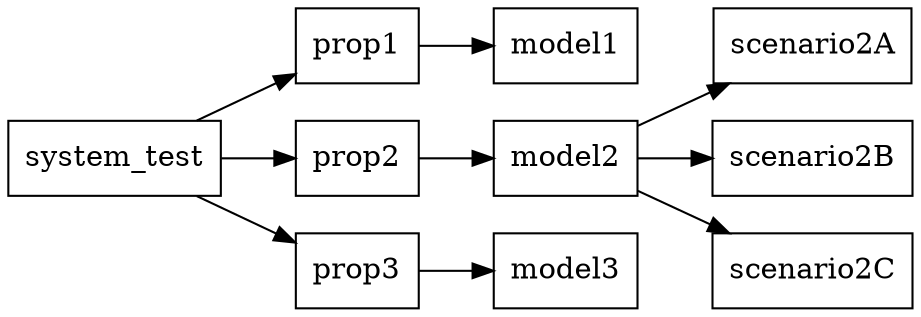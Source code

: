 digraph G {
//       {
//           node [shape = star]
//           system_test
//       }
//       {
//           node [shape = pentagon]
//           prop2
//       }
//       {
//           node [shape = square]
//           prop1
//           prop2
//           prop3
//       }
//       {
//           node [shape = signature]
//           model1
//           model2
//           model3
//       }
//       {
//           node [shape = restrictionsite]
//           scenario1
//           scenario2
//           scenario3
//       }
       rankdir=LR
       node [shape = rectangle]
       system_test -> prop1
       system_test -> prop2
       system_test -> prop3

//       prop2 -> prop2;
       
       prop1 -> model1
       prop2 -> model2
       prop3 -> model3
       
       model2 -> scenario2A
       model2 -> scenario2B
       model2 -> scenario2C
}
